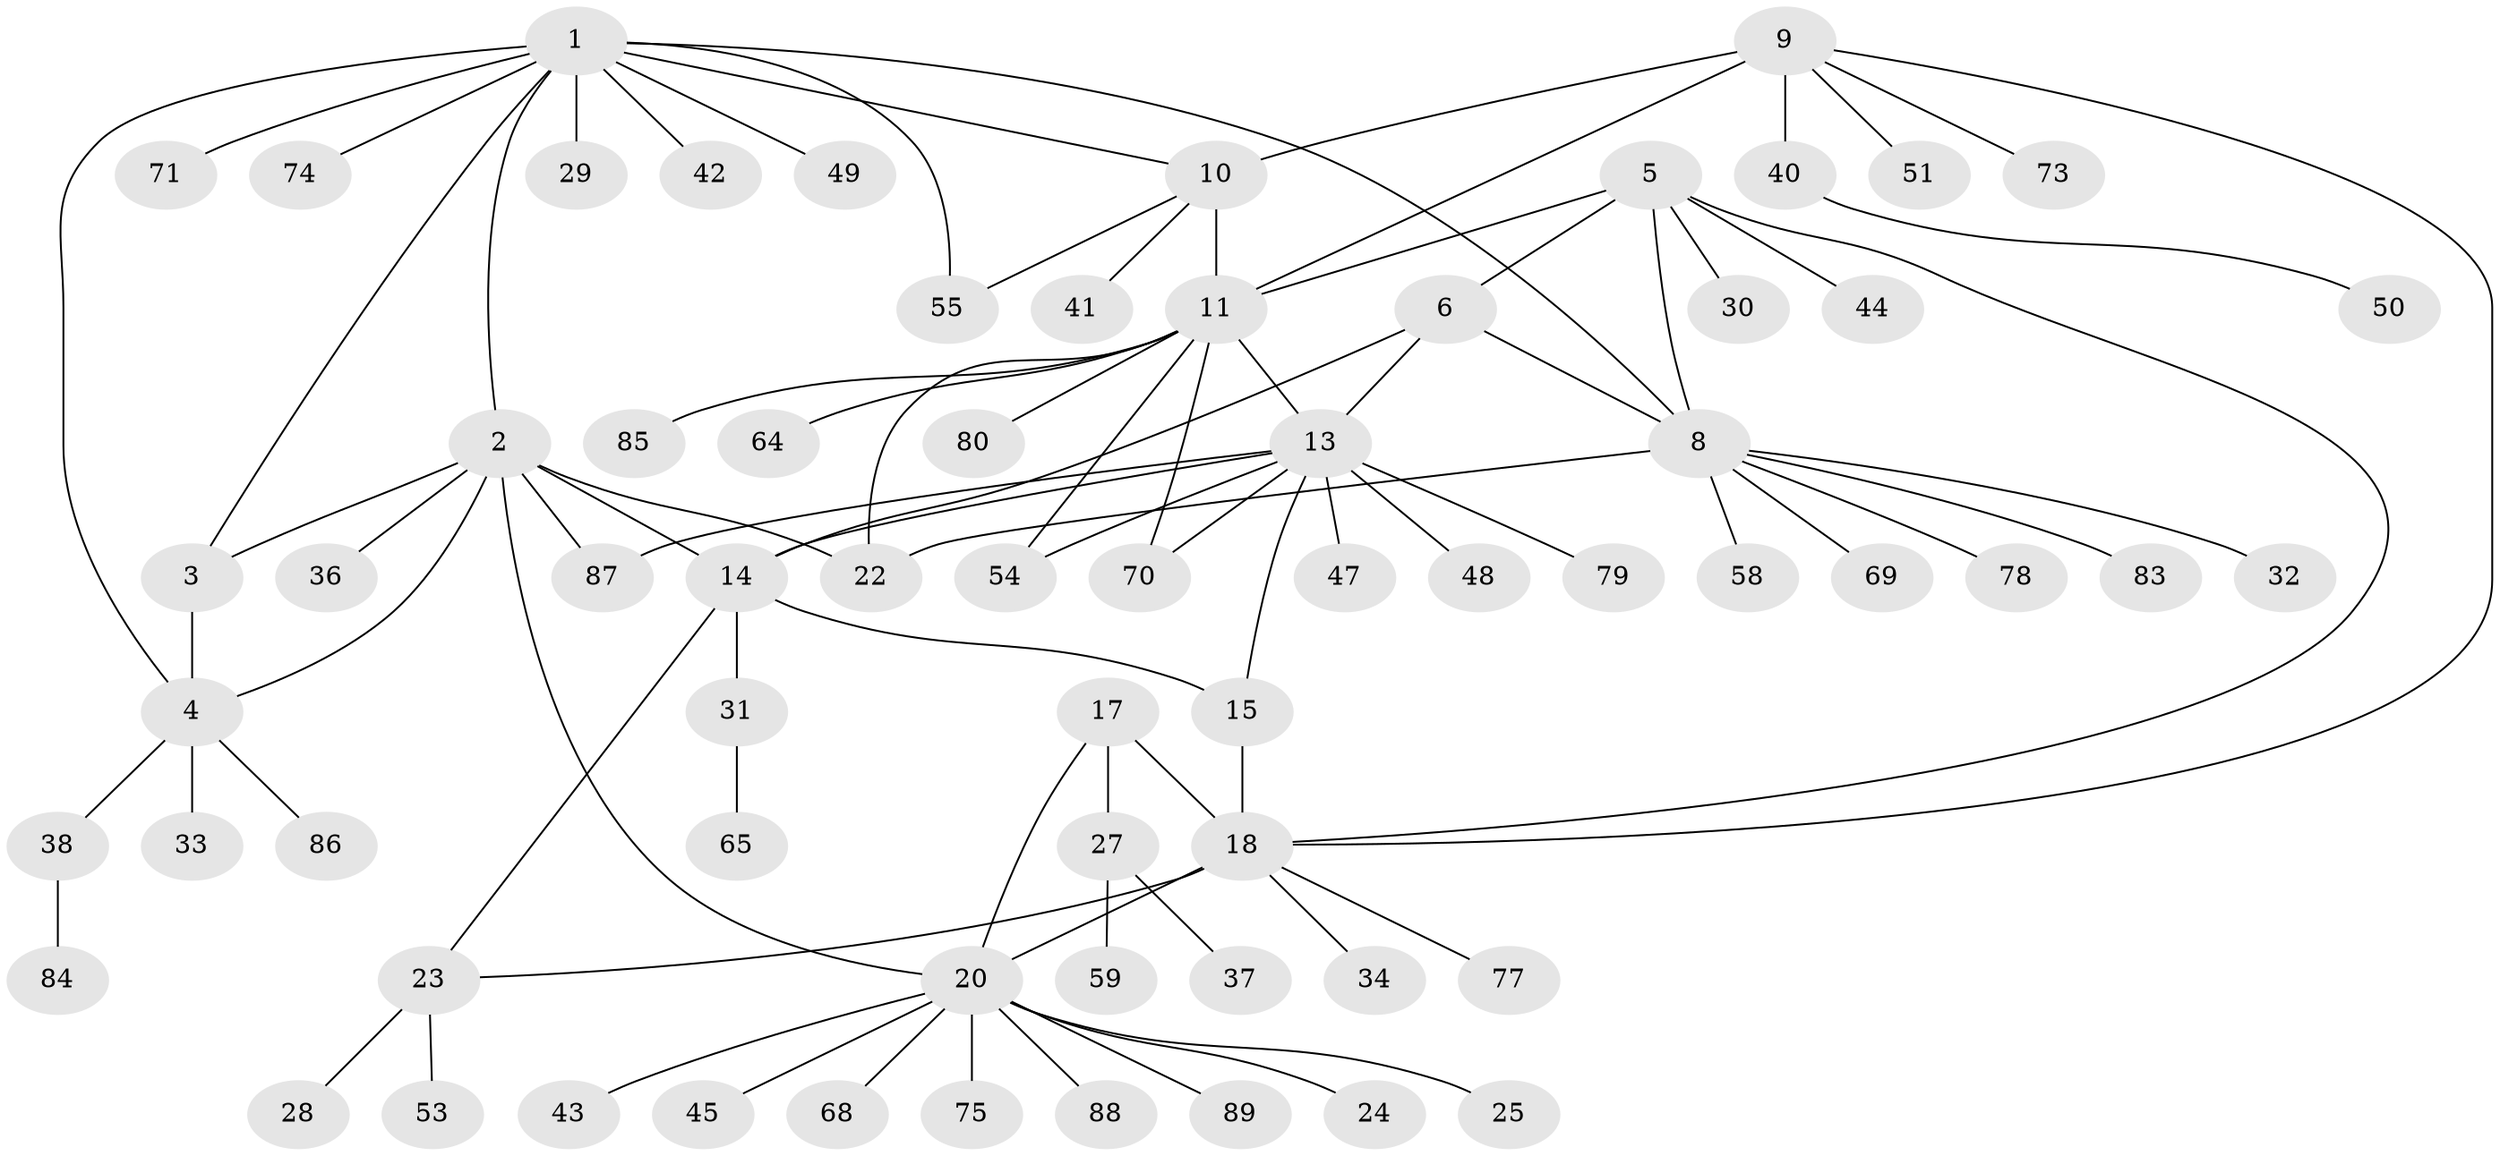// original degree distribution, {12: 0.02247191011235955, 9: 0.02247191011235955, 3: 0.056179775280898875, 7: 0.02247191011235955, 8: 0.02247191011235955, 5: 0.0449438202247191, 11: 0.02247191011235955, 4: 0.033707865168539325, 10: 0.011235955056179775, 2: 0.19101123595505617, 1: 0.550561797752809}
// Generated by graph-tools (version 1.1) at 2025/11/02/27/25 16:11:33]
// undirected, 67 vertices, 87 edges
graph export_dot {
graph [start="1"]
  node [color=gray90,style=filled];
  1 [super="+67"];
  2 [super="+52"];
  3;
  4 [super="+63"];
  5 [super="+39"];
  6 [super="+7"];
  8 [super="+81"];
  9 [super="+46"];
  10 [super="+12"];
  11 [super="+57"];
  13 [super="+16"];
  14 [super="+72"];
  15 [super="+35"];
  17 [super="+19"];
  18 [super="+26"];
  20 [super="+21"];
  22;
  23 [super="+60"];
  24 [super="+61"];
  25 [super="+76"];
  27;
  28;
  29;
  30 [super="+56"];
  31;
  32;
  33;
  34;
  36;
  37;
  38;
  40;
  41;
  42;
  43;
  44 [super="+66"];
  45 [super="+62"];
  47;
  48;
  49;
  50;
  51;
  53;
  54;
  55;
  58;
  59;
  64;
  65;
  68;
  69;
  70;
  71;
  73;
  74;
  75 [super="+82"];
  77;
  78;
  79;
  80;
  83;
  84;
  85;
  86;
  87;
  88;
  89;
  1 -- 2;
  1 -- 3;
  1 -- 4;
  1 -- 8;
  1 -- 29;
  1 -- 42;
  1 -- 49;
  1 -- 55;
  1 -- 71;
  1 -- 74;
  1 -- 10;
  2 -- 3;
  2 -- 4;
  2 -- 14;
  2 -- 20;
  2 -- 22;
  2 -- 36;
  2 -- 87;
  3 -- 4;
  4 -- 33;
  4 -- 38;
  4 -- 86;
  5 -- 6 [weight=2];
  5 -- 8;
  5 -- 11;
  5 -- 18;
  5 -- 30;
  5 -- 44;
  6 -- 8 [weight=2];
  6 -- 13;
  6 -- 14;
  8 -- 22;
  8 -- 32;
  8 -- 58;
  8 -- 69;
  8 -- 78;
  8 -- 83;
  9 -- 10 [weight=2];
  9 -- 11;
  9 -- 18;
  9 -- 40;
  9 -- 51;
  9 -- 73;
  10 -- 11 [weight=2];
  10 -- 41;
  10 -- 55;
  11 -- 54;
  11 -- 64;
  11 -- 70;
  11 -- 80;
  11 -- 85;
  11 -- 13;
  11 -- 22;
  13 -- 14 [weight=2];
  13 -- 15 [weight=2];
  13 -- 48;
  13 -- 70;
  13 -- 79;
  13 -- 47;
  13 -- 54;
  13 -- 87;
  14 -- 15;
  14 -- 23;
  14 -- 31;
  15 -- 18;
  17 -- 18 [weight=2];
  17 -- 20 [weight=2];
  17 -- 27;
  18 -- 20;
  18 -- 34;
  18 -- 77;
  18 -- 23;
  20 -- 24;
  20 -- 25;
  20 -- 43;
  20 -- 45;
  20 -- 68;
  20 -- 75;
  20 -- 89;
  20 -- 88;
  23 -- 28;
  23 -- 53;
  27 -- 37;
  27 -- 59;
  31 -- 65;
  38 -- 84;
  40 -- 50;
}
